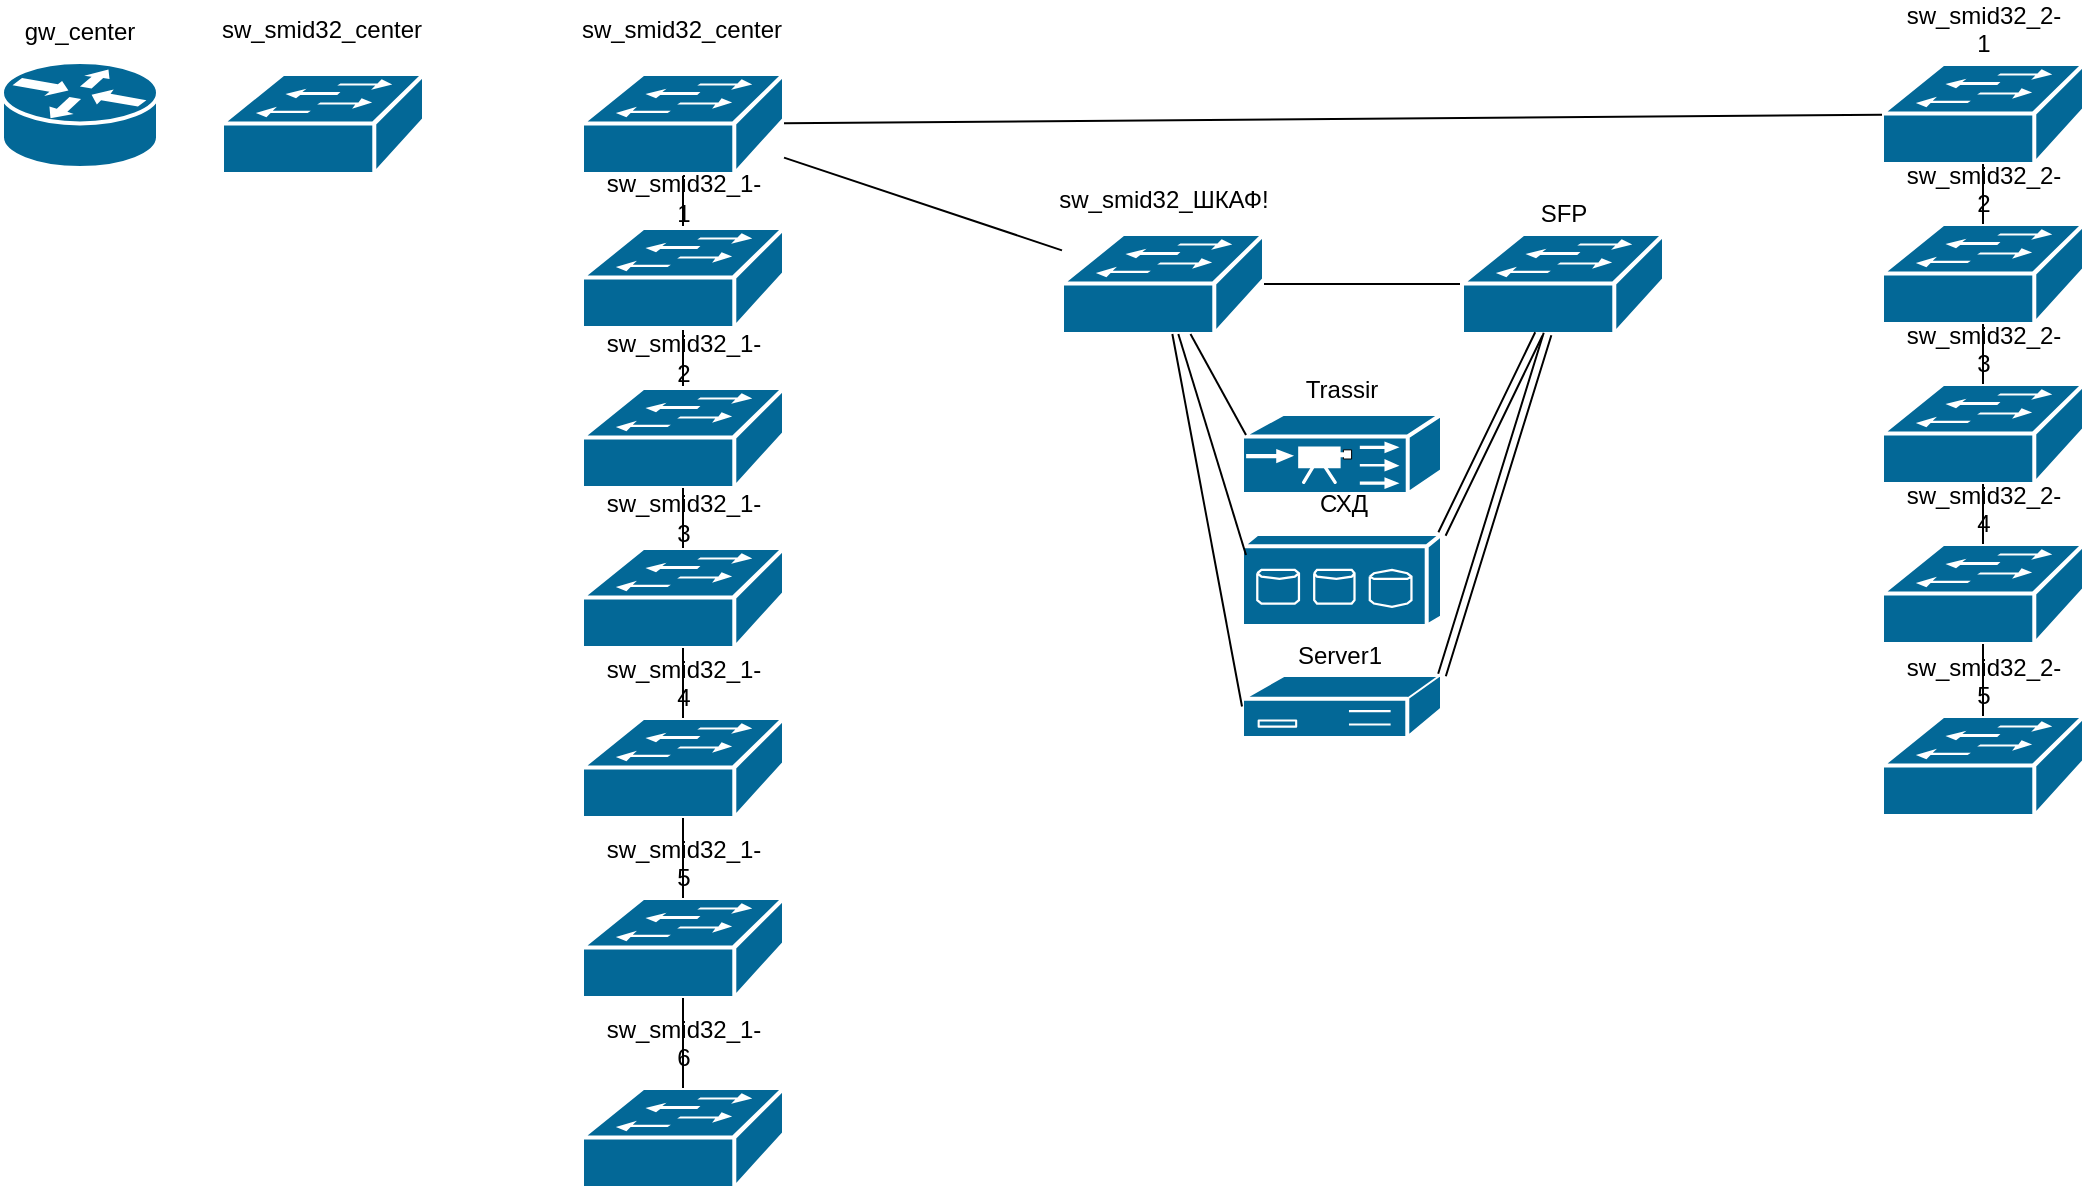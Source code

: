 <mxfile version="24.2.1" type="github">
  <diagram name="Page-1" id="c37626ed-c26b-45fb-9056-f9ebc6bb27b6">
    <mxGraphModel dx="1424" dy="751" grid="1" gridSize="10" guides="1" tooltips="1" connect="1" arrows="1" fold="1" page="1" pageScale="1" pageWidth="1100" pageHeight="850" background="none" math="0" shadow="0">
      <root>
        <mxCell id="0" />
        <mxCell id="1" parent="0" />
        <mxCell id="VsvccqGU9FPBovajWXLA-8" value="" style="endArrow=none;html=1;rounded=0;" edge="1" parent="1" source="VsvccqGU9FPBovajWXLA-3" target="VsvccqGU9FPBovajWXLA-2">
          <mxGeometry width="50" height="50" relative="1" as="geometry">
            <mxPoint x="800" y="287" as="sourcePoint" />
            <mxPoint x="850" y="237" as="targetPoint" />
          </mxGeometry>
        </mxCell>
        <mxCell id="VsvccqGU9FPBovajWXLA-9" value="" style="endArrow=none;html=1;rounded=0;" edge="1" parent="1" source="VsvccqGU9FPBovajWXLA-5" target="VsvccqGU9FPBovajWXLA-3">
          <mxGeometry width="50" height="50" relative="1" as="geometry">
            <mxPoint x="800" y="287" as="sourcePoint" />
            <mxPoint x="850" y="237" as="targetPoint" />
          </mxGeometry>
        </mxCell>
        <mxCell id="VsvccqGU9FPBovajWXLA-11" value="" style="group" vertex="1" connectable="0" parent="1">
          <mxGeometry x="30" y="74" width="78" height="83" as="geometry" />
        </mxCell>
        <object label="" sw_smid32_center="sw_smid32_center" placeholders="1" id="VsvccqGU9FPBovajWXLA-1">
          <mxCell style="shape=mxgraph.cisco.routers.router;pointerEvents=1;dashed=0;fillColor=#036897;strokeColor=#ffffff;strokeWidth=2;verticalLabelPosition=bottom;verticalAlign=top;align=center;outlineConnect=0;gradientColor=none;textShadow=0;html=1;" vertex="1" parent="VsvccqGU9FPBovajWXLA-11">
            <mxGeometry y="30" width="78" height="53" as="geometry" />
          </mxCell>
        </object>
        <mxCell id="VsvccqGU9FPBovajWXLA-10" value="gw_center" style="text;html=1;align=center;verticalAlign=middle;whiteSpace=wrap;rounded=0;" vertex="1" parent="VsvccqGU9FPBovajWXLA-11">
          <mxGeometry x="9" width="60" height="30" as="geometry" />
        </mxCell>
        <mxCell id="VsvccqGU9FPBovajWXLA-13" value="" style="group" vertex="1" connectable="0" parent="1">
          <mxGeometry x="320" y="80" width="101" height="80" as="geometry" />
        </mxCell>
        <mxCell id="VsvccqGU9FPBovajWXLA-2" value="" style="shape=mxgraph.cisco.switches.workgroup_switch;html=1;pointerEvents=1;dashed=0;fillColor=#036897;strokeColor=#ffffff;strokeWidth=2;verticalLabelPosition=bottom;verticalAlign=top;align=center;outlineConnect=0;" vertex="1" parent="VsvccqGU9FPBovajWXLA-13">
          <mxGeometry y="30" width="101" height="50" as="geometry" />
        </mxCell>
        <mxCell id="VsvccqGU9FPBovajWXLA-12" value="sw_smid32_center&lt;div&gt;&lt;br/&gt;&lt;/div&gt;" style="text;html=1;align=center;verticalAlign=middle;whiteSpace=wrap;rounded=0;" vertex="1" parent="VsvccqGU9FPBovajWXLA-13">
          <mxGeometry width="100" height="30" as="geometry" />
        </mxCell>
        <mxCell id="VsvccqGU9FPBovajWXLA-15" value="" style="group" vertex="1" connectable="0" parent="1">
          <mxGeometry x="320" y="157" width="101" height="80" as="geometry" />
        </mxCell>
        <mxCell id="VsvccqGU9FPBovajWXLA-3" value="" style="shape=mxgraph.cisco.switches.workgroup_switch;html=1;pointerEvents=1;dashed=0;fillColor=#036897;strokeColor=#ffffff;strokeWidth=2;verticalLabelPosition=bottom;verticalAlign=top;align=center;outlineConnect=0;" vertex="1" parent="VsvccqGU9FPBovajWXLA-15">
          <mxGeometry y="30" width="101" height="50" as="geometry" />
        </mxCell>
        <mxCell id="VsvccqGU9FPBovajWXLA-14" value="sw_smid32_1-1" style="text;html=1;align=center;verticalAlign=middle;whiteSpace=wrap;rounded=0;" vertex="1" parent="VsvccqGU9FPBovajWXLA-15">
          <mxGeometry x="20.5" width="60" height="30" as="geometry" />
        </mxCell>
        <mxCell id="VsvccqGU9FPBovajWXLA-17" value="" style="group" vertex="1" connectable="0" parent="1">
          <mxGeometry x="320" y="237" width="101" height="80" as="geometry" />
        </mxCell>
        <mxCell id="VsvccqGU9FPBovajWXLA-5" value="" style="shape=mxgraph.cisco.switches.workgroup_switch;html=1;pointerEvents=1;dashed=0;fillColor=#036897;strokeColor=#ffffff;strokeWidth=2;verticalLabelPosition=bottom;verticalAlign=top;align=center;outlineConnect=0;" vertex="1" parent="VsvccqGU9FPBovajWXLA-17">
          <mxGeometry y="30" width="101" height="50" as="geometry" />
        </mxCell>
        <mxCell id="VsvccqGU9FPBovajWXLA-16" value="&lt;div&gt;sw_smid32_1-2&lt;/div&gt;" style="text;html=1;align=center;verticalAlign=middle;whiteSpace=wrap;rounded=0;" vertex="1" parent="VsvccqGU9FPBovajWXLA-17">
          <mxGeometry x="20.5" width="60" height="30" as="geometry" />
        </mxCell>
        <mxCell id="VsvccqGU9FPBovajWXLA-20" value="" style="group" vertex="1" connectable="0" parent="1">
          <mxGeometry x="320" y="317" width="101" height="80" as="geometry" />
        </mxCell>
        <mxCell id="VsvccqGU9FPBovajWXLA-6" value="" style="shape=mxgraph.cisco.switches.workgroup_switch;html=1;pointerEvents=1;dashed=0;fillColor=#036897;strokeColor=#ffffff;strokeWidth=2;verticalLabelPosition=bottom;verticalAlign=top;align=center;outlineConnect=0;" vertex="1" parent="VsvccqGU9FPBovajWXLA-20">
          <mxGeometry y="30" width="101" height="50" as="geometry" />
        </mxCell>
        <mxCell id="VsvccqGU9FPBovajWXLA-18" value="&lt;div&gt;sw_smid32_1-3&lt;/div&gt;" style="text;html=1;align=center;verticalAlign=middle;whiteSpace=wrap;rounded=0;" vertex="1" parent="VsvccqGU9FPBovajWXLA-20">
          <mxGeometry x="20.5" width="60" height="30" as="geometry" />
        </mxCell>
        <mxCell id="VsvccqGU9FPBovajWXLA-22" value="" style="group" vertex="1" connectable="0" parent="1">
          <mxGeometry x="320" y="407" width="101" height="75" as="geometry" />
        </mxCell>
        <mxCell id="VsvccqGU9FPBovajWXLA-4" value="" style="shape=mxgraph.cisco.switches.workgroup_switch;html=1;pointerEvents=1;dashed=0;fillColor=#036897;strokeColor=#ffffff;strokeWidth=2;verticalLabelPosition=bottom;verticalAlign=top;align=center;outlineConnect=0;" vertex="1" parent="VsvccqGU9FPBovajWXLA-22">
          <mxGeometry y="25" width="101" height="50" as="geometry" />
        </mxCell>
        <mxCell id="VsvccqGU9FPBovajWXLA-21" value="sw_smid32_1-4&lt;div&gt;&lt;br/&gt;&lt;/div&gt;" style="text;html=1;align=center;verticalAlign=middle;whiteSpace=wrap;rounded=0;" vertex="1" parent="VsvccqGU9FPBovajWXLA-22">
          <mxGeometry x="20.5" width="60" height="30" as="geometry" />
        </mxCell>
        <mxCell id="VsvccqGU9FPBovajWXLA-23" value="" style="endArrow=none;html=1;rounded=0;" edge="1" parent="1" source="VsvccqGU9FPBovajWXLA-6" target="VsvccqGU9FPBovajWXLA-5">
          <mxGeometry width="50" height="50" relative="1" as="geometry">
            <mxPoint x="810" y="307" as="sourcePoint" />
            <mxPoint x="860" y="257" as="targetPoint" />
          </mxGeometry>
        </mxCell>
        <mxCell id="VsvccqGU9FPBovajWXLA-24" value="" style="endArrow=none;html=1;rounded=0;" edge="1" parent="1" source="VsvccqGU9FPBovajWXLA-4" target="VsvccqGU9FPBovajWXLA-6">
          <mxGeometry width="50" height="50" relative="1" as="geometry">
            <mxPoint x="810" y="307" as="sourcePoint" />
            <mxPoint x="860" y="257" as="targetPoint" />
          </mxGeometry>
        </mxCell>
        <mxCell id="VsvccqGU9FPBovajWXLA-25" value="" style="group" vertex="1" connectable="0" parent="1">
          <mxGeometry x="320" y="497" width="101" height="75" as="geometry" />
        </mxCell>
        <mxCell id="VsvccqGU9FPBovajWXLA-26" value="" style="shape=mxgraph.cisco.switches.workgroup_switch;html=1;pointerEvents=1;dashed=0;fillColor=#036897;strokeColor=#ffffff;strokeWidth=2;verticalLabelPosition=bottom;verticalAlign=top;align=center;outlineConnect=0;" vertex="1" parent="VsvccqGU9FPBovajWXLA-25">
          <mxGeometry y="25" width="101" height="50" as="geometry" />
        </mxCell>
        <mxCell id="VsvccqGU9FPBovajWXLA-27" value="&lt;div&gt;sw_smid32_1-5&lt;/div&gt;&lt;div&gt;&lt;br&gt;&lt;/div&gt;" style="text;html=1;align=center;verticalAlign=middle;whiteSpace=wrap;rounded=0;" vertex="1" parent="VsvccqGU9FPBovajWXLA-25">
          <mxGeometry x="20.5" width="60" height="30" as="geometry" />
        </mxCell>
        <mxCell id="VsvccqGU9FPBovajWXLA-28" value="" style="group" vertex="1" connectable="0" parent="1">
          <mxGeometry x="320" y="587" width="101" height="75" as="geometry" />
        </mxCell>
        <mxCell id="VsvccqGU9FPBovajWXLA-29" value="" style="shape=mxgraph.cisco.switches.workgroup_switch;html=1;pointerEvents=1;dashed=0;fillColor=#036897;strokeColor=#ffffff;strokeWidth=2;verticalLabelPosition=bottom;verticalAlign=top;align=center;outlineConnect=0;" vertex="1" parent="VsvccqGU9FPBovajWXLA-28">
          <mxGeometry y="30" width="101" height="50" as="geometry" />
        </mxCell>
        <mxCell id="VsvccqGU9FPBovajWXLA-30" value="&lt;div&gt;sw_smid32_1-6&lt;/div&gt;&lt;div&gt;&lt;br&gt;&lt;/div&gt;" style="text;html=1;align=center;verticalAlign=middle;whiteSpace=wrap;rounded=0;" vertex="1" parent="VsvccqGU9FPBovajWXLA-28">
          <mxGeometry x="20.5" width="60" height="30" as="geometry" />
        </mxCell>
        <mxCell id="VsvccqGU9FPBovajWXLA-31" value="" style="group" vertex="1" connectable="0" parent="1">
          <mxGeometry x="970" y="80" width="101" height="75" as="geometry" />
        </mxCell>
        <mxCell id="VsvccqGU9FPBovajWXLA-32" value="" style="shape=mxgraph.cisco.switches.workgroup_switch;html=1;pointerEvents=1;dashed=0;fillColor=#036897;strokeColor=#ffffff;strokeWidth=2;verticalLabelPosition=bottom;verticalAlign=top;align=center;outlineConnect=0;" vertex="1" parent="VsvccqGU9FPBovajWXLA-31">
          <mxGeometry y="25" width="101" height="50" as="geometry" />
        </mxCell>
        <mxCell id="VsvccqGU9FPBovajWXLA-33" value="&lt;div&gt;sw_smid32_2-1&lt;/div&gt;&lt;div&gt;&lt;br&gt;&lt;/div&gt;" style="text;html=1;align=center;verticalAlign=middle;whiteSpace=wrap;rounded=0;" vertex="1" parent="VsvccqGU9FPBovajWXLA-31">
          <mxGeometry x="20.5" width="60" height="30" as="geometry" />
        </mxCell>
        <mxCell id="VsvccqGU9FPBovajWXLA-34" value="" style="endArrow=none;html=1;rounded=0;" edge="1" parent="1" source="VsvccqGU9FPBovajWXLA-4" target="VsvccqGU9FPBovajWXLA-26">
          <mxGeometry width="50" height="50" relative="1" as="geometry">
            <mxPoint x="810" y="397" as="sourcePoint" />
            <mxPoint x="860" y="347" as="targetPoint" />
          </mxGeometry>
        </mxCell>
        <mxCell id="VsvccqGU9FPBovajWXLA-35" value="" style="endArrow=none;html=1;rounded=0;" edge="1" parent="1" source="VsvccqGU9FPBovajWXLA-29" target="VsvccqGU9FPBovajWXLA-26">
          <mxGeometry width="50" height="50" relative="1" as="geometry">
            <mxPoint x="810" y="397" as="sourcePoint" />
            <mxPoint x="860" y="347" as="targetPoint" />
          </mxGeometry>
        </mxCell>
        <mxCell id="VsvccqGU9FPBovajWXLA-36" value="" style="group" vertex="1" connectable="0" parent="1">
          <mxGeometry x="970" y="160" width="101" height="75" as="geometry" />
        </mxCell>
        <mxCell id="VsvccqGU9FPBovajWXLA-37" value="" style="shape=mxgraph.cisco.switches.workgroup_switch;html=1;pointerEvents=1;dashed=0;fillColor=#036897;strokeColor=#ffffff;strokeWidth=2;verticalLabelPosition=bottom;verticalAlign=top;align=center;outlineConnect=0;" vertex="1" parent="VsvccqGU9FPBovajWXLA-36">
          <mxGeometry y="25" width="101" height="50" as="geometry" />
        </mxCell>
        <mxCell id="VsvccqGU9FPBovajWXLA-38" value="&lt;div&gt;sw_smid32_2-2&lt;/div&gt;&lt;div&gt;&lt;br&gt;&lt;/div&gt;" style="text;html=1;align=center;verticalAlign=middle;whiteSpace=wrap;rounded=0;" vertex="1" parent="VsvccqGU9FPBovajWXLA-36">
          <mxGeometry x="20.5" width="60" height="30" as="geometry" />
        </mxCell>
        <mxCell id="VsvccqGU9FPBovajWXLA-39" value="" style="group" vertex="1" connectable="0" parent="1">
          <mxGeometry x="970" y="240" width="101" height="75" as="geometry" />
        </mxCell>
        <mxCell id="VsvccqGU9FPBovajWXLA-40" value="" style="shape=mxgraph.cisco.switches.workgroup_switch;html=1;pointerEvents=1;dashed=0;fillColor=#036897;strokeColor=#ffffff;strokeWidth=2;verticalLabelPosition=bottom;verticalAlign=top;align=center;outlineConnect=0;" vertex="1" parent="VsvccqGU9FPBovajWXLA-39">
          <mxGeometry y="25" width="101" height="50" as="geometry" />
        </mxCell>
        <mxCell id="VsvccqGU9FPBovajWXLA-41" value="&lt;div&gt;sw_smid32_2-3&lt;/div&gt;&lt;div&gt;&lt;br&gt;&lt;/div&gt;" style="text;html=1;align=center;verticalAlign=middle;whiteSpace=wrap;rounded=0;" vertex="1" parent="VsvccqGU9FPBovajWXLA-39">
          <mxGeometry x="20.5" width="60" height="30" as="geometry" />
        </mxCell>
        <mxCell id="VsvccqGU9FPBovajWXLA-42" value="" style="group" vertex="1" connectable="0" parent="1">
          <mxGeometry x="970" y="320" width="101" height="75" as="geometry" />
        </mxCell>
        <mxCell id="VsvccqGU9FPBovajWXLA-43" value="" style="shape=mxgraph.cisco.switches.workgroup_switch;html=1;pointerEvents=1;dashed=0;fillColor=#036897;strokeColor=#ffffff;strokeWidth=2;verticalLabelPosition=bottom;verticalAlign=top;align=center;outlineConnect=0;" vertex="1" parent="VsvccqGU9FPBovajWXLA-42">
          <mxGeometry y="25" width="101" height="50" as="geometry" />
        </mxCell>
        <mxCell id="VsvccqGU9FPBovajWXLA-44" value="&lt;div&gt;sw_smid32_2-4&lt;/div&gt;&lt;div&gt;&lt;br&gt;&lt;/div&gt;" style="text;html=1;align=center;verticalAlign=middle;whiteSpace=wrap;rounded=0;" vertex="1" parent="VsvccqGU9FPBovajWXLA-42">
          <mxGeometry x="20.5" width="60" height="30" as="geometry" />
        </mxCell>
        <mxCell id="VsvccqGU9FPBovajWXLA-45" value="" style="group" vertex="1" connectable="0" parent="1">
          <mxGeometry x="970" y="406" width="101" height="75" as="geometry" />
        </mxCell>
        <mxCell id="VsvccqGU9FPBovajWXLA-46" value="" style="shape=mxgraph.cisco.switches.workgroup_switch;html=1;pointerEvents=1;dashed=0;fillColor=#036897;strokeColor=#ffffff;strokeWidth=2;verticalLabelPosition=bottom;verticalAlign=top;align=center;outlineConnect=0;" vertex="1" parent="VsvccqGU9FPBovajWXLA-45">
          <mxGeometry y="25" width="101" height="50" as="geometry" />
        </mxCell>
        <mxCell id="VsvccqGU9FPBovajWXLA-47" value="&lt;div&gt;sw_smid32_2-5&lt;/div&gt;&lt;div&gt;&lt;br&gt;&lt;/div&gt;" style="text;html=1;align=center;verticalAlign=middle;whiteSpace=wrap;rounded=0;" vertex="1" parent="VsvccqGU9FPBovajWXLA-45">
          <mxGeometry x="20.5" width="60" height="30" as="geometry" />
        </mxCell>
        <mxCell id="VsvccqGU9FPBovajWXLA-48" value="" style="endArrow=none;html=1;rounded=0;" edge="1" parent="1" source="VsvccqGU9FPBovajWXLA-37" target="VsvccqGU9FPBovajWXLA-32">
          <mxGeometry width="50" height="50" relative="1" as="geometry">
            <mxPoint x="820" y="428" as="sourcePoint" />
            <mxPoint x="870" y="378" as="targetPoint" />
          </mxGeometry>
        </mxCell>
        <mxCell id="VsvccqGU9FPBovajWXLA-49" value="" style="endArrow=none;html=1;rounded=0;" edge="1" parent="1" source="VsvccqGU9FPBovajWXLA-40" target="VsvccqGU9FPBovajWXLA-37">
          <mxGeometry width="50" height="50" relative="1" as="geometry">
            <mxPoint x="820" y="428" as="sourcePoint" />
            <mxPoint x="870" y="378" as="targetPoint" />
          </mxGeometry>
        </mxCell>
        <mxCell id="VsvccqGU9FPBovajWXLA-50" value="" style="endArrow=none;html=1;rounded=0;" edge="1" parent="1" source="VsvccqGU9FPBovajWXLA-43" target="VsvccqGU9FPBovajWXLA-40">
          <mxGeometry width="50" height="50" relative="1" as="geometry">
            <mxPoint x="820" y="428" as="sourcePoint" />
            <mxPoint x="870" y="378" as="targetPoint" />
          </mxGeometry>
        </mxCell>
        <mxCell id="VsvccqGU9FPBovajWXLA-51" value="" style="endArrow=none;html=1;rounded=0;" edge="1" parent="1" source="VsvccqGU9FPBovajWXLA-46" target="VsvccqGU9FPBovajWXLA-43">
          <mxGeometry width="50" height="50" relative="1" as="geometry">
            <mxPoint x="820" y="428" as="sourcePoint" />
            <mxPoint x="870" y="378" as="targetPoint" />
          </mxGeometry>
        </mxCell>
        <mxCell id="VsvccqGU9FPBovajWXLA-52" value="" style="group" vertex="1" connectable="0" parent="1">
          <mxGeometry x="140" y="80" width="101" height="80" as="geometry" />
        </mxCell>
        <mxCell id="VsvccqGU9FPBovajWXLA-53" value="" style="shape=mxgraph.cisco.switches.workgroup_switch;html=1;pointerEvents=1;dashed=0;fillColor=#036897;strokeColor=#ffffff;strokeWidth=2;verticalLabelPosition=bottom;verticalAlign=top;align=center;outlineConnect=0;" vertex="1" parent="VsvccqGU9FPBovajWXLA-52">
          <mxGeometry y="30" width="101" height="50" as="geometry" />
        </mxCell>
        <mxCell id="VsvccqGU9FPBovajWXLA-54" value="sw_smid32_center&lt;div&gt;&lt;br/&gt;&lt;/div&gt;" style="text;html=1;align=center;verticalAlign=middle;whiteSpace=wrap;rounded=0;" vertex="1" parent="VsvccqGU9FPBovajWXLA-52">
          <mxGeometry width="100" height="30" as="geometry" />
        </mxCell>
        <mxCell id="VsvccqGU9FPBovajWXLA-55" value="" style="endArrow=none;html=1;rounded=0;" edge="1" parent="1" source="VsvccqGU9FPBovajWXLA-2" target="VsvccqGU9FPBovajWXLA-32">
          <mxGeometry width="50" height="50" relative="1" as="geometry">
            <mxPoint x="630" y="410" as="sourcePoint" />
            <mxPoint x="680" y="360" as="targetPoint" />
          </mxGeometry>
        </mxCell>
        <mxCell id="VsvccqGU9FPBovajWXLA-56" value="" style="group" vertex="1" connectable="0" parent="1">
          <mxGeometry x="560" y="165" width="101" height="75" as="geometry" />
        </mxCell>
        <mxCell id="VsvccqGU9FPBovajWXLA-57" value="" style="shape=mxgraph.cisco.switches.workgroup_switch;html=1;pointerEvents=1;dashed=0;fillColor=#036897;strokeColor=#ffffff;strokeWidth=2;verticalLabelPosition=bottom;verticalAlign=top;align=center;outlineConnect=0;" vertex="1" parent="VsvccqGU9FPBovajWXLA-56">
          <mxGeometry y="25" width="101" height="50" as="geometry" />
        </mxCell>
        <mxCell id="VsvccqGU9FPBovajWXLA-58" value="&lt;div&gt;sw_smid32_ШКАФ!&lt;/div&gt;&lt;div&gt;&lt;br&gt;&lt;/div&gt;" style="text;html=1;align=center;verticalAlign=middle;whiteSpace=wrap;rounded=0;" vertex="1" parent="VsvccqGU9FPBovajWXLA-56">
          <mxGeometry x="20.5" width="60" height="30" as="geometry" />
        </mxCell>
        <mxCell id="VsvccqGU9FPBovajWXLA-59" value="" style="endArrow=none;html=1;rounded=0;" edge="1" parent="1" source="VsvccqGU9FPBovajWXLA-2" target="VsvccqGU9FPBovajWXLA-57">
          <mxGeometry width="50" height="50" relative="1" as="geometry">
            <mxPoint x="630" y="410" as="sourcePoint" />
            <mxPoint x="680" y="360" as="targetPoint" />
          </mxGeometry>
        </mxCell>
        <mxCell id="VsvccqGU9FPBovajWXLA-61" value="" style="endArrow=none;html=1;rounded=0;" edge="1" parent="1" source="VsvccqGU9FPBovajWXLA-57" target="VsvccqGU9FPBovajWXLA-63">
          <mxGeometry width="50" height="50" relative="1" as="geometry">
            <mxPoint x="630" y="410" as="sourcePoint" />
            <mxPoint x="760" y="220" as="targetPoint" />
          </mxGeometry>
        </mxCell>
        <mxCell id="VsvccqGU9FPBovajWXLA-62" value="" style="group" vertex="1" connectable="0" parent="1">
          <mxGeometry x="760" y="165" width="101" height="75" as="geometry" />
        </mxCell>
        <mxCell id="VsvccqGU9FPBovajWXLA-63" value="" style="shape=mxgraph.cisco.switches.workgroup_switch;html=1;pointerEvents=1;dashed=0;fillColor=#036897;strokeColor=#ffffff;strokeWidth=2;verticalLabelPosition=bottom;verticalAlign=top;align=center;outlineConnect=0;" vertex="1" parent="VsvccqGU9FPBovajWXLA-62">
          <mxGeometry y="25" width="101" height="50" as="geometry" />
        </mxCell>
        <mxCell id="VsvccqGU9FPBovajWXLA-64" value="&lt;div&gt;SFP&lt;/div&gt;" style="text;html=1;align=center;verticalAlign=middle;whiteSpace=wrap;rounded=0;" vertex="1" parent="VsvccqGU9FPBovajWXLA-62">
          <mxGeometry x="20.5" width="60" height="30" as="geometry" />
        </mxCell>
        <mxCell id="VsvccqGU9FPBovajWXLA-69" value="" style="group" vertex="1" connectable="0" parent="1">
          <mxGeometry x="650" y="252.5" width="100" height="67.5" as="geometry" />
        </mxCell>
        <mxCell id="VsvccqGU9FPBovajWXLA-65" value="" style="shape=mxgraph.cisco.servers.iptv_server;sketch=0;html=1;pointerEvents=1;dashed=0;fillColor=#036897;strokeColor=#ffffff;strokeWidth=2;verticalLabelPosition=bottom;verticalAlign=top;align=center;outlineConnect=0;" vertex="1" parent="VsvccqGU9FPBovajWXLA-69">
          <mxGeometry y="27.5" width="100" height="40" as="geometry" />
        </mxCell>
        <mxCell id="VsvccqGU9FPBovajWXLA-68" value="&lt;div&gt;Trassir&lt;/div&gt;" style="text;html=1;align=center;verticalAlign=middle;whiteSpace=wrap;rounded=0;" vertex="1" parent="VsvccqGU9FPBovajWXLA-69">
          <mxGeometry x="20" width="60" height="30" as="geometry" />
        </mxCell>
        <mxCell id="VsvccqGU9FPBovajWXLA-71" value="" style="group" vertex="1" connectable="0" parent="1">
          <mxGeometry x="650" y="310" width="100" height="76" as="geometry" />
        </mxCell>
        <mxCell id="VsvccqGU9FPBovajWXLA-66" value="" style="shape=mxgraph.cisco.storage.fc_storage;sketch=0;html=1;pointerEvents=1;dashed=0;fillColor=#036897;strokeColor=#ffffff;strokeWidth=2;verticalLabelPosition=bottom;verticalAlign=top;align=center;outlineConnect=0;" vertex="1" parent="VsvccqGU9FPBovajWXLA-71">
          <mxGeometry y="30" width="100" height="46" as="geometry" />
        </mxCell>
        <mxCell id="VsvccqGU9FPBovajWXLA-70" value="&lt;div&gt;СХД&lt;/div&gt;" style="text;html=1;align=center;verticalAlign=middle;whiteSpace=wrap;rounded=0;" vertex="1" parent="VsvccqGU9FPBovajWXLA-71">
          <mxGeometry x="20.5" width="60" height="30" as="geometry" />
        </mxCell>
        <mxCell id="VsvccqGU9FPBovajWXLA-73" value="" style="group" vertex="1" connectable="0" parent="1">
          <mxGeometry x="650" y="386" width="100" height="56" as="geometry" />
        </mxCell>
        <mxCell id="VsvccqGU9FPBovajWXLA-67" value="" style="shape=mxgraph.cisco.controllers_and_modules.3174_(desktop)_cluster_controller;sketch=0;html=1;pointerEvents=1;dashed=0;fillColor=#036897;strokeColor=#ffffff;strokeWidth=2;verticalLabelPosition=bottom;verticalAlign=top;align=center;outlineConnect=0;" vertex="1" parent="VsvccqGU9FPBovajWXLA-73">
          <mxGeometry y="24.5" width="100" height="31.5" as="geometry" />
        </mxCell>
        <mxCell id="VsvccqGU9FPBovajWXLA-72" value="&lt;div&gt;Server1&lt;/div&gt;" style="text;html=1;align=center;verticalAlign=middle;whiteSpace=wrap;rounded=0;" vertex="1" parent="VsvccqGU9FPBovajWXLA-73">
          <mxGeometry x="19" width="60" height="30" as="geometry" />
        </mxCell>
        <mxCell id="VsvccqGU9FPBovajWXLA-77" value="" style="endArrow=none;html=1;rounded=0;exitX=0.02;exitY=0.263;exitDx=0;exitDy=0;exitPerimeter=0;" edge="1" parent="1" source="VsvccqGU9FPBovajWXLA-65" target="VsvccqGU9FPBovajWXLA-57">
          <mxGeometry width="50" height="50" relative="1" as="geometry">
            <mxPoint x="630" y="530" as="sourcePoint" />
            <mxPoint x="680" y="480" as="targetPoint" />
          </mxGeometry>
        </mxCell>
        <mxCell id="VsvccqGU9FPBovajWXLA-78" value="" style="endArrow=none;html=1;rounded=0;exitX=0.02;exitY=0.228;exitDx=0;exitDy=0;exitPerimeter=0;" edge="1" parent="1" source="VsvccqGU9FPBovajWXLA-66" target="VsvccqGU9FPBovajWXLA-57">
          <mxGeometry width="50" height="50" relative="1" as="geometry">
            <mxPoint x="630" y="530" as="sourcePoint" />
            <mxPoint x="680" y="480" as="targetPoint" />
          </mxGeometry>
        </mxCell>
        <mxCell id="VsvccqGU9FPBovajWXLA-79" value="" style="endArrow=none;html=1;rounded=0;entryX=0;entryY=0.5;entryDx=0;entryDy=0;entryPerimeter=0;" edge="1" parent="1" source="VsvccqGU9FPBovajWXLA-57" target="VsvccqGU9FPBovajWXLA-67">
          <mxGeometry width="50" height="50" relative="1" as="geometry">
            <mxPoint x="630" y="530" as="sourcePoint" />
            <mxPoint x="680" y="480" as="targetPoint" />
          </mxGeometry>
        </mxCell>
        <mxCell id="VsvccqGU9FPBovajWXLA-82" value="" style="shape=link;html=1;rounded=0;entryX=1;entryY=0;entryDx=0;entryDy=0;entryPerimeter=0;" edge="1" parent="1" source="VsvccqGU9FPBovajWXLA-63" target="VsvccqGU9FPBovajWXLA-66">
          <mxGeometry width="100" relative="1" as="geometry">
            <mxPoint x="600" y="410" as="sourcePoint" />
            <mxPoint x="700" y="410" as="targetPoint" />
          </mxGeometry>
        </mxCell>
        <mxCell id="VsvccqGU9FPBovajWXLA-83" value="" style="shape=link;html=1;rounded=0;exitX=1;exitY=0;exitDx=0;exitDy=0;exitPerimeter=0;" edge="1" parent="1" source="VsvccqGU9FPBovajWXLA-67" target="VsvccqGU9FPBovajWXLA-63">
          <mxGeometry width="100" relative="1" as="geometry">
            <mxPoint x="600" y="410" as="sourcePoint" />
            <mxPoint x="700" y="410" as="targetPoint" />
          </mxGeometry>
        </mxCell>
      </root>
    </mxGraphModel>
  </diagram>
</mxfile>
